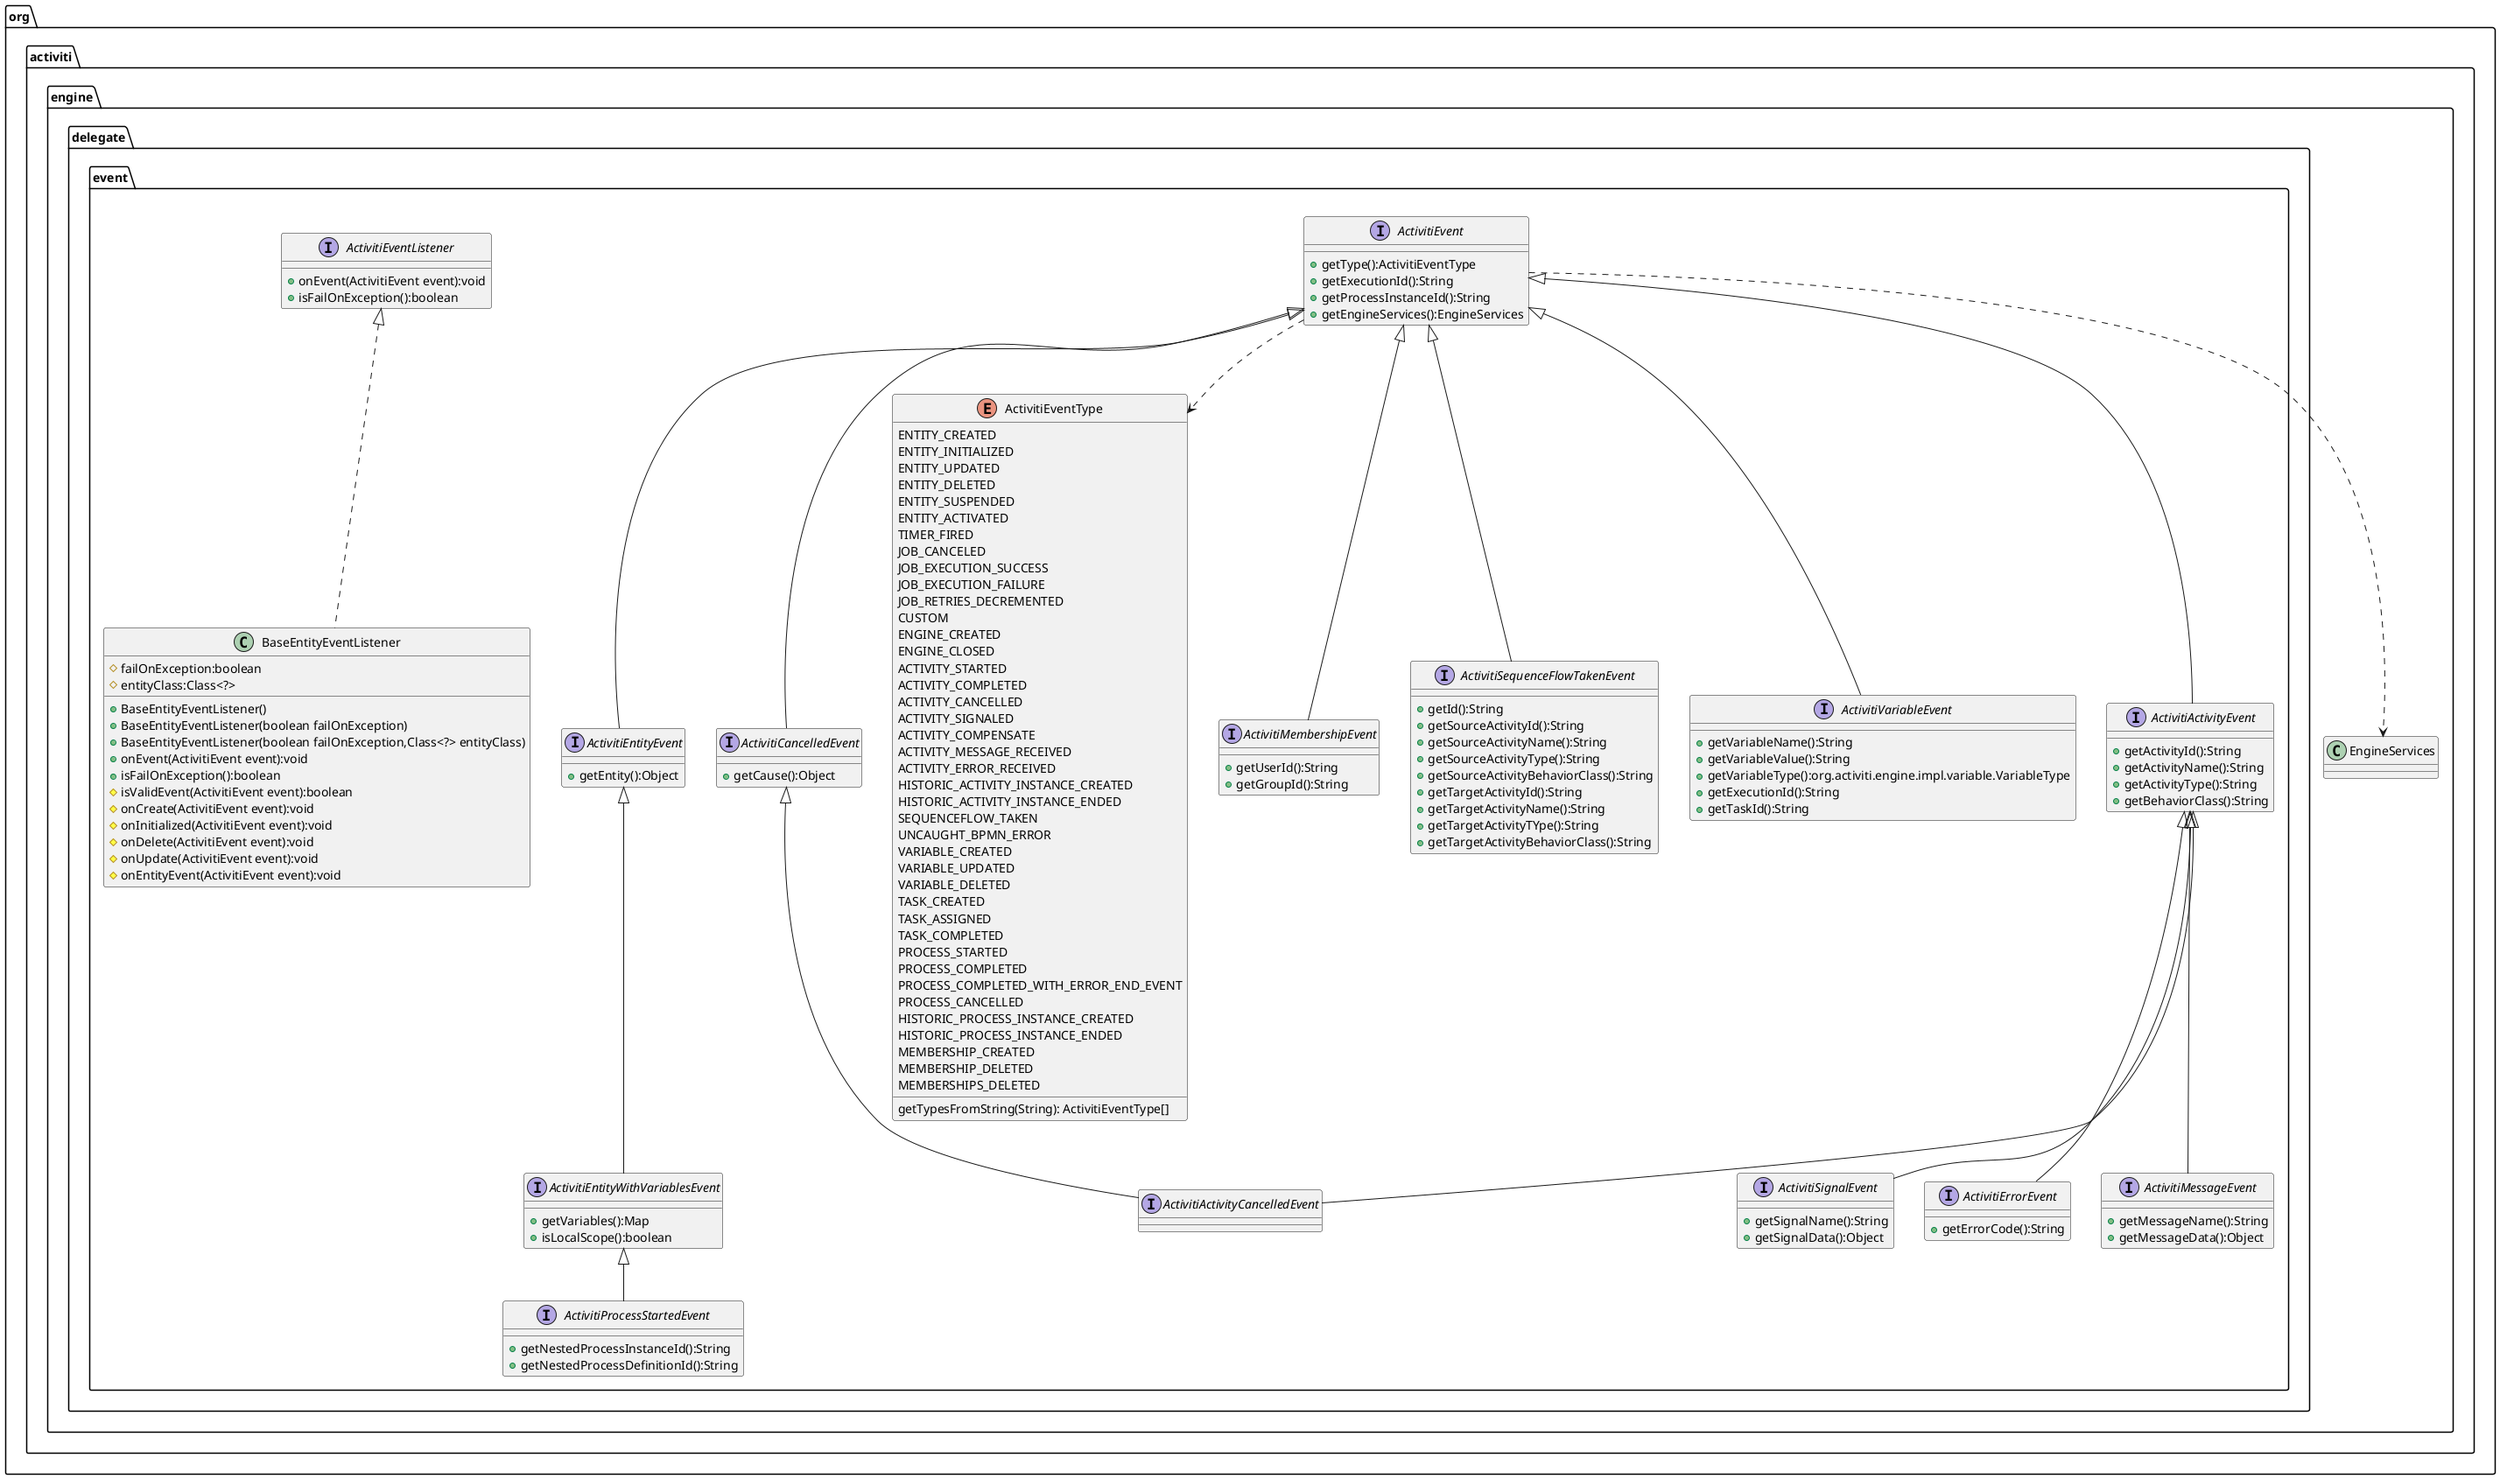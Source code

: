 @startuml
hide @unlinked
package "org.activiti.engine.delegate.event" {
interface ActivitiActivityCancelledEvent extends ActivitiActivityEvent,ActivitiCancelledEvent {
}
interface ActivitiActivityEvent extends ActivitiEvent {
    + getActivityId():String
    + getActivityName():String
    + getActivityType():String
    + getBehaviorClass():String
}
interface ActivitiCancelledEvent extends ActivitiEvent {
    + getCause():Object
}
interface ActivitiEntityEvent extends ActivitiEvent {
    + getEntity():Object
}
interface ActivitiEntityWithVariablesEvent extends ActivitiEntityEvent {
    + getVariables():Map
    + isLocalScope():boolean
}
interface ActivitiErrorEvent extends ActivitiActivityEvent {
    + getErrorCode():String
}
interface ActivitiEvent {
    + getType():ActivitiEventType
    + getExecutionId():String
    + getProcessInstanceId():String
    + getEngineServices():EngineServices
}
ActivitiEvent ..> ActivitiEventType
ActivitiEvent ..> org.activiti.engine.EngineServices
interface ActivitiEventDispatcher {
    + addEventListener(ActivitiEventListener):void
    + addEventListener(ActivitiEventListener,ActivitiEventType... types):void
    + removeEventListener(ActivitiEventListener):void
    + dispatchEvent(ActivitiEvent event):void
    + setEnabled(boolean enabled):void
    + isEnabled():boolean
}
interface ActivitiEventListener {
    + onEvent(ActivitiEvent event):void
    + isFailOnException():boolean
}
enum ActivitiEventType {
  ENTITY_CREATED
  ENTITY_INITIALIZED
  ENTITY_UPDATED
  ENTITY_DELETED
  ENTITY_SUSPENDED
  ENTITY_ACTIVATED
  TIMER_FIRED
  JOB_CANCELED
  JOB_EXECUTION_SUCCESS
  JOB_EXECUTION_FAILURE
  JOB_RETRIES_DECREMENTED
  CUSTOM
  ENGINE_CREATED
  ENGINE_CLOSED
  ACTIVITY_STARTED
  ACTIVITY_COMPLETED
  ACTIVITY_CANCELLED
  ACTIVITY_SIGNALED
  ACTIVITY_COMPENSATE
  ACTIVITY_MESSAGE_RECEIVED
  ACTIVITY_ERROR_RECEIVED
  HISTORIC_ACTIVITY_INSTANCE_CREATED
  HISTORIC_ACTIVITY_INSTANCE_ENDED
  SEQUENCEFLOW_TAKEN
  UNCAUGHT_BPMN_ERROR
  VARIABLE_CREATED
  VARIABLE_UPDATED
  VARIABLE_DELETED
  TASK_CREATED
  TASK_ASSIGNED
  TASK_COMPLETED
  PROCESS_STARTED
  PROCESS_COMPLETED
  PROCESS_COMPLETED_WITH_ERROR_END_EVENT
  PROCESS_CANCELLED
  HISTORIC_PROCESS_INSTANCE_CREATED
  HISTORIC_PROCESS_INSTANCE_ENDED
  MEMBERSHIP_CREATED
  MEMBERSHIP_DELETED
  MEMBERSHIPS_DELETED

  getTypesFromString(String): ActivitiEventType[]
}
interface ActivitiExceptionEvent {
    + getCause():Throwable
}
interface ActivitiMembershipEvent extends ActivitiEvent {
    + getUserId():String
    + getGroupId():String
}
interface ActivitiMessageEvent extends ActivitiActivityEvent {
    + getMessageName():String
    + getMessageData():Object
}
interface ActivitiProcessStartedEvent extends ActivitiEntityWithVariablesEvent {
    + getNestedProcessInstanceId():String
    + getNestedProcessDefinitionId():String
}
interface ActivitiSequenceFlowTakenEvent extends ActivitiEvent {
    + getId():String
    + getSourceActivityId():String
    + getSourceActivityName():String
    + getSourceActivityType():String
    + getSourceActivityBehaviorClass():String
    + getTargetActivityId():String
    + getTargetActivityName():String
    + getTargetActivityTYpe():String
    + getTargetActivityBehaviorClass():String
}
interface ActivitiSignalEvent extends ActivitiActivityEvent {
    + getSignalName():String
    + getSignalData():Object
}
interface ActivitiVariableEvent extends ActivitiEvent {
    + getVariableName():String
    + getVariableValue():String
    + getVariableType():org.activiti.engine.impl.variable.VariableType
    + getExecutionId():String
    + getTaskId():String
}
class BaseEntityEventListener implements ActivitiEventListener {
    # failOnException:boolean
    # entityClass:Class<?>
    + BaseEntityEventListener()
    + BaseEntityEventListener(boolean failOnException)
    + BaseEntityEventListener(boolean failOnException,Class<?> entityClass)
    + onEvent(ActivitiEvent event):void
    + isFailOnException():boolean
    # isValidEvent(ActivitiEvent event):boolean
    # onCreate(ActivitiEvent event):void
    # onInitialized(ActivitiEvent event):void
    # onDelete(ActivitiEvent event):void
    # onUpdate(ActivitiEvent event):void
    # onEntityEvent(ActivitiEvent event):void

}

/' package finished '/
@enduml